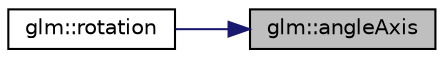 digraph "glm::angleAxis"
{
 // LATEX_PDF_SIZE
  edge [fontname="Helvetica",fontsize="10",labelfontname="Helvetica",labelfontsize="10"];
  node [fontname="Helvetica",fontsize="10",shape=record];
  rankdir="RL";
  Node1 [label="glm::angleAxis",height=0.2,width=0.4,color="black", fillcolor="grey75", style="filled", fontcolor="black",tooltip=" "];
  Node1 -> Node2 [dir="back",color="midnightblue",fontsize="10",style="solid",fontname="Helvetica"];
  Node2 [label="glm::rotation",height=0.2,width=0.4,color="black", fillcolor="white", style="filled",URL="$group__gtx__quaternion.html#gac4856d356c5c97cec74e9b672ea89240",tooltip=" "];
}
